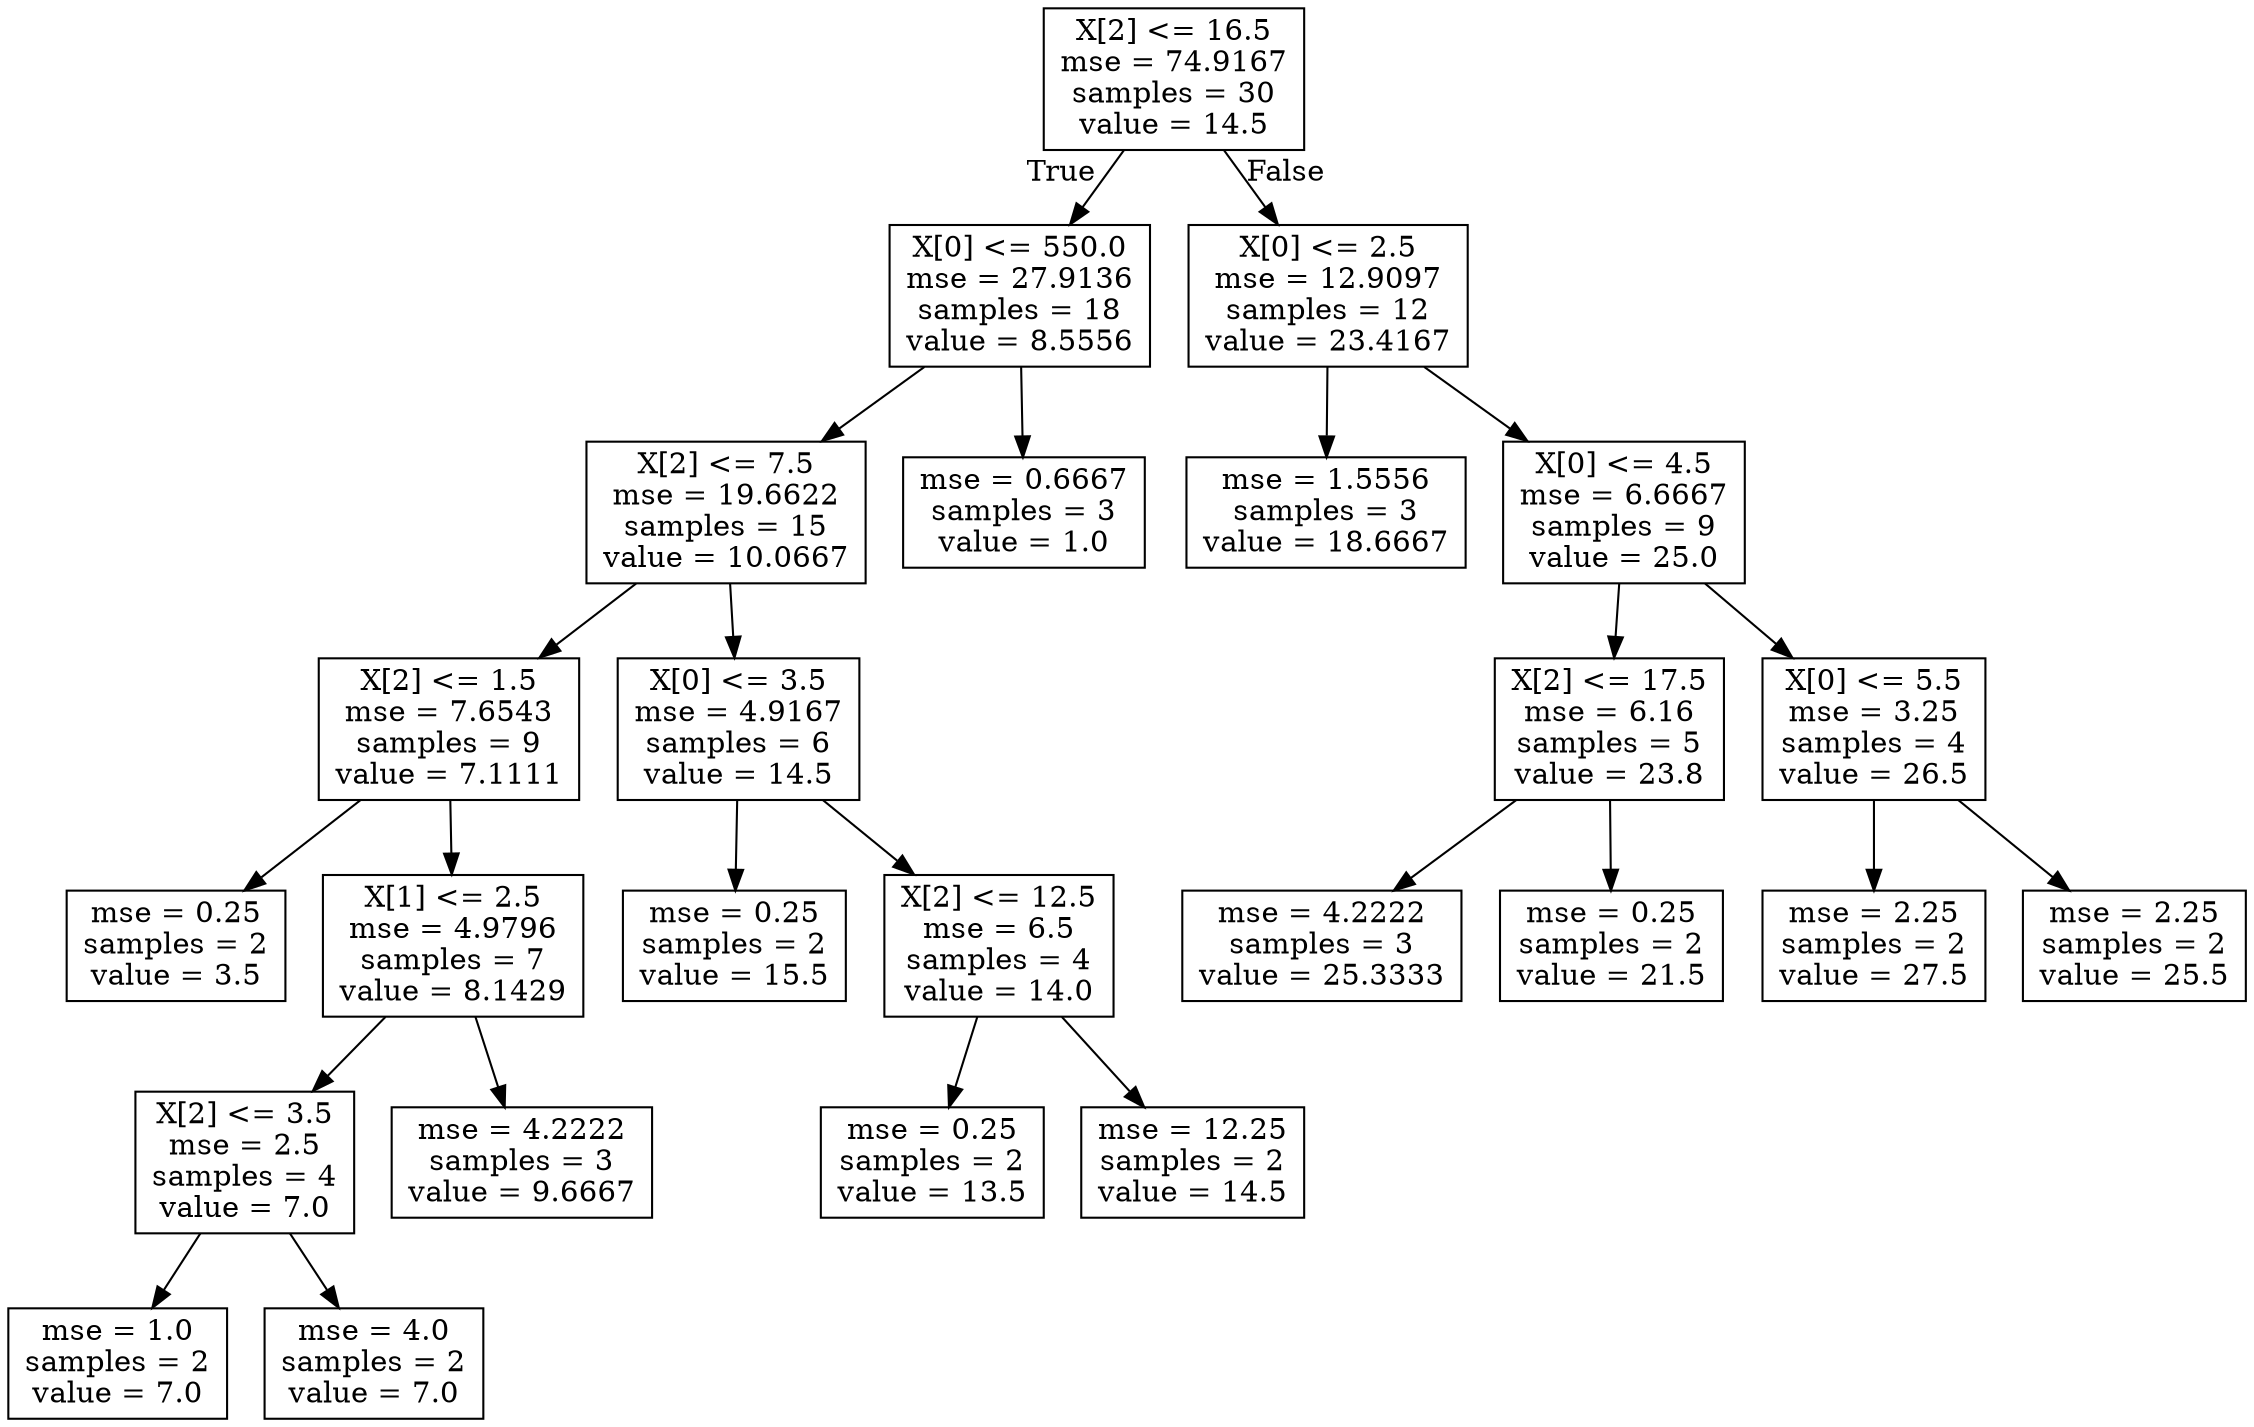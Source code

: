 digraph Tree {
node [shape=box] ;
0 [label="X[2] <= 16.5\nmse = 74.9167\nsamples = 30\nvalue = 14.5"] ;
1 [label="X[0] <= 550.0\nmse = 27.9136\nsamples = 18\nvalue = 8.5556"] ;
0 -> 1 [labeldistance=2.5, labelangle=45, headlabel="True"] ;
2 [label="X[2] <= 7.5\nmse = 19.6622\nsamples = 15\nvalue = 10.0667"] ;
1 -> 2 ;
3 [label="X[2] <= 1.5\nmse = 7.6543\nsamples = 9\nvalue = 7.1111"] ;
2 -> 3 ;
4 [label="mse = 0.25\nsamples = 2\nvalue = 3.5"] ;
3 -> 4 ;
5 [label="X[1] <= 2.5\nmse = 4.9796\nsamples = 7\nvalue = 8.1429"] ;
3 -> 5 ;
6 [label="X[2] <= 3.5\nmse = 2.5\nsamples = 4\nvalue = 7.0"] ;
5 -> 6 ;
7 [label="mse = 1.0\nsamples = 2\nvalue = 7.0"] ;
6 -> 7 ;
8 [label="mse = 4.0\nsamples = 2\nvalue = 7.0"] ;
6 -> 8 ;
9 [label="mse = 4.2222\nsamples = 3\nvalue = 9.6667"] ;
5 -> 9 ;
10 [label="X[0] <= 3.5\nmse = 4.9167\nsamples = 6\nvalue = 14.5"] ;
2 -> 10 ;
11 [label="mse = 0.25\nsamples = 2\nvalue = 15.5"] ;
10 -> 11 ;
12 [label="X[2] <= 12.5\nmse = 6.5\nsamples = 4\nvalue = 14.0"] ;
10 -> 12 ;
13 [label="mse = 0.25\nsamples = 2\nvalue = 13.5"] ;
12 -> 13 ;
14 [label="mse = 12.25\nsamples = 2\nvalue = 14.5"] ;
12 -> 14 ;
15 [label="mse = 0.6667\nsamples = 3\nvalue = 1.0"] ;
1 -> 15 ;
16 [label="X[0] <= 2.5\nmse = 12.9097\nsamples = 12\nvalue = 23.4167"] ;
0 -> 16 [labeldistance=2.5, labelangle=-45, headlabel="False"] ;
17 [label="mse = 1.5556\nsamples = 3\nvalue = 18.6667"] ;
16 -> 17 ;
18 [label="X[0] <= 4.5\nmse = 6.6667\nsamples = 9\nvalue = 25.0"] ;
16 -> 18 ;
19 [label="X[2] <= 17.5\nmse = 6.16\nsamples = 5\nvalue = 23.8"] ;
18 -> 19 ;
20 [label="mse = 4.2222\nsamples = 3\nvalue = 25.3333"] ;
19 -> 20 ;
21 [label="mse = 0.25\nsamples = 2\nvalue = 21.5"] ;
19 -> 21 ;
22 [label="X[0] <= 5.5\nmse = 3.25\nsamples = 4\nvalue = 26.5"] ;
18 -> 22 ;
23 [label="mse = 2.25\nsamples = 2\nvalue = 27.5"] ;
22 -> 23 ;
24 [label="mse = 2.25\nsamples = 2\nvalue = 25.5"] ;
22 -> 24 ;
}
